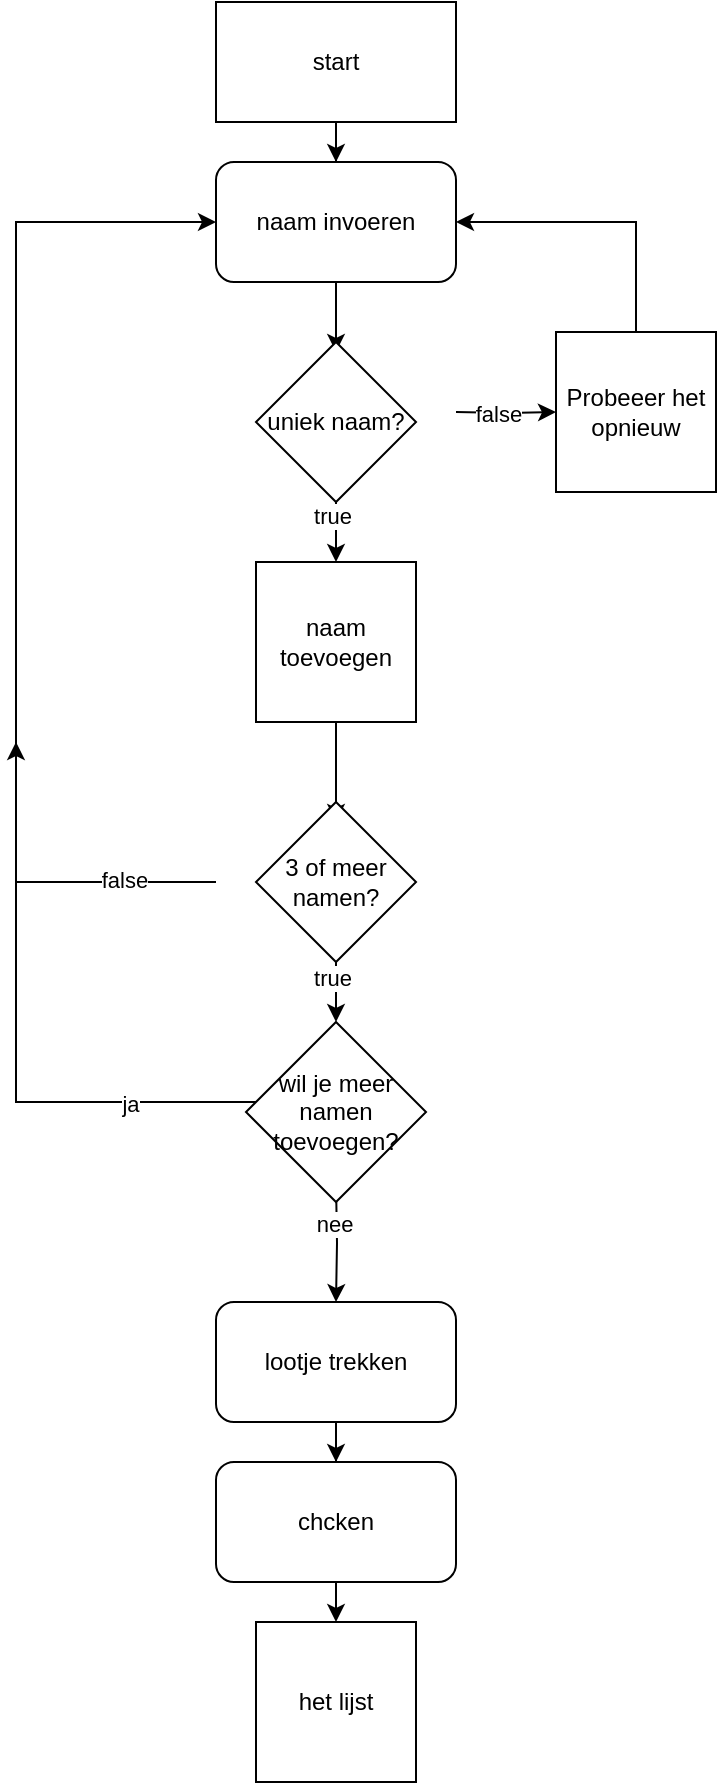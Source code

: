 <mxfile version="23.1.1" type="device">
  <diagram name="Pagina-1" id="nfj_-uKN0z2ZdvL2R3y9">
    <mxGraphModel dx="521" dy="521" grid="1" gridSize="10" guides="1" tooltips="1" connect="1" arrows="1" fold="1" page="1" pageScale="1" pageWidth="1200" pageHeight="1600" math="0" shadow="0">
      <root>
        <mxCell id="0" />
        <mxCell id="1" parent="0" />
        <mxCell id="an3jwR8r5m1eLv54w_Fg-4" value="" style="edgeStyle=orthogonalEdgeStyle;rounded=0;orthogonalLoop=1;jettySize=auto;html=1;" parent="1" source="an3jwR8r5m1eLv54w_Fg-2" target="an3jwR8r5m1eLv54w_Fg-3" edge="1">
          <mxGeometry relative="1" as="geometry" />
        </mxCell>
        <mxCell id="an3jwR8r5m1eLv54w_Fg-2" value="start" style="rounded=0;whiteSpace=wrap;html=1;" parent="1" vertex="1">
          <mxGeometry x="480" y="40" width="120" height="60" as="geometry" />
        </mxCell>
        <mxCell id="an3jwR8r5m1eLv54w_Fg-13" value="" style="edgeStyle=orthogonalEdgeStyle;rounded=0;orthogonalLoop=1;jettySize=auto;html=1;" parent="1" source="an3jwR8r5m1eLv54w_Fg-3" edge="1">
          <mxGeometry relative="1" as="geometry">
            <mxPoint x="540" y="215" as="targetPoint" />
          </mxGeometry>
        </mxCell>
        <mxCell id="an3jwR8r5m1eLv54w_Fg-3" value="naam invoeren" style="rounded=1;whiteSpace=wrap;html=1;" parent="1" vertex="1">
          <mxGeometry x="480" y="120" width="120" height="60" as="geometry" />
        </mxCell>
        <mxCell id="an3jwR8r5m1eLv54w_Fg-9" value="" style="edgeStyle=orthogonalEdgeStyle;rounded=0;orthogonalLoop=1;jettySize=auto;html=1;" parent="1" target="an3jwR8r5m1eLv54w_Fg-7" edge="1">
          <mxGeometry relative="1" as="geometry">
            <mxPoint x="600" y="245" as="sourcePoint" />
          </mxGeometry>
        </mxCell>
        <mxCell id="an3jwR8r5m1eLv54w_Fg-34" value="false" style="edgeLabel;html=1;align=center;verticalAlign=middle;resizable=0;points=[];" parent="an3jwR8r5m1eLv54w_Fg-9" vertex="1" connectable="0">
          <mxGeometry x="-0.192" relative="1" as="geometry">
            <mxPoint as="offset" />
          </mxGeometry>
        </mxCell>
        <mxCell id="an3jwR8r5m1eLv54w_Fg-7" value="Probeeer het opnieuw" style="whiteSpace=wrap;html=1;aspect=fixed;" parent="1" vertex="1">
          <mxGeometry x="650" y="205" width="80" height="80" as="geometry" />
        </mxCell>
        <mxCell id="an3jwR8r5m1eLv54w_Fg-16" value="" style="endArrow=classic;html=1;rounded=0;entryX=1;entryY=0.5;entryDx=0;entryDy=0;exitX=0.5;exitY=0;exitDx=0;exitDy=0;" parent="1" source="an3jwR8r5m1eLv54w_Fg-7" target="an3jwR8r5m1eLv54w_Fg-3" edge="1">
          <mxGeometry width="50" height="50" relative="1" as="geometry">
            <mxPoint x="560" y="260" as="sourcePoint" />
            <mxPoint x="610" y="210" as="targetPoint" />
            <Array as="points">
              <mxPoint x="690" y="150" />
            </Array>
          </mxGeometry>
        </mxCell>
        <mxCell id="an3jwR8r5m1eLv54w_Fg-21" value="" style="edgeStyle=orthogonalEdgeStyle;rounded=0;orthogonalLoop=1;jettySize=auto;html=1;" parent="1" source="an3jwR8r5m1eLv54w_Fg-17" edge="1">
          <mxGeometry relative="1" as="geometry">
            <mxPoint x="540" y="450" as="targetPoint" />
          </mxGeometry>
        </mxCell>
        <mxCell id="an3jwR8r5m1eLv54w_Fg-17" value="naam toevoegen" style="whiteSpace=wrap;html=1;aspect=fixed;" parent="1" vertex="1">
          <mxGeometry x="500" y="320" width="80" height="80" as="geometry" />
        </mxCell>
        <mxCell id="an3jwR8r5m1eLv54w_Fg-18" value="" style="endArrow=classic;html=1;rounded=0;exitX=0.5;exitY=1;exitDx=0;exitDy=0;entryX=0.5;entryY=0;entryDx=0;entryDy=0;" parent="1" target="an3jwR8r5m1eLv54w_Fg-17" edge="1">
          <mxGeometry width="50" height="50" relative="1" as="geometry">
            <mxPoint x="540" y="275" as="sourcePoint" />
            <mxPoint x="610" y="210" as="targetPoint" />
          </mxGeometry>
        </mxCell>
        <mxCell id="an3jwR8r5m1eLv54w_Fg-35" value="true" style="edgeLabel;html=1;align=center;verticalAlign=middle;resizable=0;points=[];" parent="an3jwR8r5m1eLv54w_Fg-18" vertex="1" connectable="0">
          <mxGeometry x="-0.013" y="-2" relative="1" as="geometry">
            <mxPoint as="offset" />
          </mxGeometry>
        </mxCell>
        <mxCell id="an3jwR8r5m1eLv54w_Fg-23" value="" style="endArrow=classic;html=1;rounded=0;entryX=0;entryY=0.5;entryDx=0;entryDy=0;exitX=0;exitY=0.5;exitDx=0;exitDy=0;" parent="1" target="an3jwR8r5m1eLv54w_Fg-3" edge="1">
          <mxGeometry width="50" height="50" relative="1" as="geometry">
            <mxPoint x="480" y="480" as="sourcePoint" />
            <mxPoint x="440" y="480" as="targetPoint" />
            <Array as="points">
              <mxPoint x="380" y="480" />
              <mxPoint x="380" y="150" />
            </Array>
          </mxGeometry>
        </mxCell>
        <mxCell id="an3jwR8r5m1eLv54w_Fg-32" value="false" style="edgeLabel;html=1;align=center;verticalAlign=middle;resizable=0;points=[];" parent="an3jwR8r5m1eLv54w_Fg-23" vertex="1" connectable="0">
          <mxGeometry x="-0.824" y="-1" relative="1" as="geometry">
            <mxPoint as="offset" />
          </mxGeometry>
        </mxCell>
        <mxCell id="an3jwR8r5m1eLv54w_Fg-37" value="" style="edgeStyle=orthogonalEdgeStyle;rounded=0;orthogonalLoop=1;jettySize=auto;html=1;" parent="1" target="an3jwR8r5m1eLv54w_Fg-36" edge="1">
          <mxGeometry relative="1" as="geometry">
            <mxPoint x="540" y="630" as="sourcePoint" />
          </mxGeometry>
        </mxCell>
        <mxCell id="an3jwR8r5m1eLv54w_Fg-38" value="nee" style="edgeLabel;html=1;align=center;verticalAlign=middle;resizable=0;points=[];" parent="an3jwR8r5m1eLv54w_Fg-37" vertex="1" connectable="0">
          <mxGeometry x="-0.305" y="-2" relative="1" as="geometry">
            <mxPoint as="offset" />
          </mxGeometry>
        </mxCell>
        <mxCell id="an3jwR8r5m1eLv54w_Fg-27" value="" style="endArrow=classic;html=1;rounded=0;exitX=0;exitY=0.5;exitDx=0;exitDy=0;" parent="1" edge="1">
          <mxGeometry width="50" height="50" relative="1" as="geometry">
            <mxPoint x="500" y="590" as="sourcePoint" />
            <mxPoint x="380" y="410" as="targetPoint" />
            <Array as="points">
              <mxPoint x="380" y="590" />
            </Array>
          </mxGeometry>
        </mxCell>
        <mxCell id="an3jwR8r5m1eLv54w_Fg-28" value="ja" style="edgeLabel;html=1;align=center;verticalAlign=middle;resizable=0;points=[];" parent="an3jwR8r5m1eLv54w_Fg-27" vertex="1" connectable="0">
          <mxGeometry x="-0.577" y="1" relative="1" as="geometry">
            <mxPoint as="offset" />
          </mxGeometry>
        </mxCell>
        <mxCell id="an3jwR8r5m1eLv54w_Fg-29" value="" style="endArrow=classic;html=1;rounded=0;exitX=0.5;exitY=1;exitDx=0;exitDy=0;entryX=0.5;entryY=0;entryDx=0;entryDy=0;" parent="1" edge="1">
          <mxGeometry width="50" height="50" relative="1" as="geometry">
            <mxPoint x="540" y="510" as="sourcePoint" />
            <mxPoint x="540" y="550" as="targetPoint" />
          </mxGeometry>
        </mxCell>
        <mxCell id="an3jwR8r5m1eLv54w_Fg-33" value="true" style="edgeLabel;html=1;align=center;verticalAlign=middle;resizable=0;points=[];" parent="an3jwR8r5m1eLv54w_Fg-29" vertex="1" connectable="0">
          <mxGeometry x="-0.13" y="-2" relative="1" as="geometry">
            <mxPoint as="offset" />
          </mxGeometry>
        </mxCell>
        <mxCell id="an3jwR8r5m1eLv54w_Fg-40" value="" style="edgeStyle=orthogonalEdgeStyle;rounded=0;orthogonalLoop=1;jettySize=auto;html=1;" parent="1" source="an3jwR8r5m1eLv54w_Fg-36" target="an3jwR8r5m1eLv54w_Fg-39" edge="1">
          <mxGeometry relative="1" as="geometry" />
        </mxCell>
        <mxCell id="an3jwR8r5m1eLv54w_Fg-36" value="lootje trekken" style="rounded=1;whiteSpace=wrap;html=1;" parent="1" vertex="1">
          <mxGeometry x="480" y="690" width="120" height="60" as="geometry" />
        </mxCell>
        <mxCell id="an3jwR8r5m1eLv54w_Fg-39" value="chcken" style="whiteSpace=wrap;html=1;rounded=1;" parent="1" vertex="1">
          <mxGeometry x="480" y="770" width="120" height="60" as="geometry" />
        </mxCell>
        <mxCell id="an3jwR8r5m1eLv54w_Fg-41" value="het lijst" style="whiteSpace=wrap;html=1;aspect=fixed;" parent="1" vertex="1">
          <mxGeometry x="500" y="850" width="80" height="80" as="geometry" />
        </mxCell>
        <mxCell id="an3jwR8r5m1eLv54w_Fg-42" value="" style="endArrow=classic;html=1;rounded=0;exitX=0.5;exitY=1;exitDx=0;exitDy=0;entryX=0.5;entryY=0;entryDx=0;entryDy=0;" parent="1" source="an3jwR8r5m1eLv54w_Fg-39" target="an3jwR8r5m1eLv54w_Fg-41" edge="1">
          <mxGeometry width="50" height="50" relative="1" as="geometry">
            <mxPoint x="940" y="990" as="sourcePoint" />
            <mxPoint x="990" y="940" as="targetPoint" />
          </mxGeometry>
        </mxCell>
        <mxCell id="akipdYYX0LlGUaE673Xb-3" value="uniek naam?" style="rhombus;whiteSpace=wrap;html=1;" vertex="1" parent="1">
          <mxGeometry x="500" y="210" width="80" height="80" as="geometry" />
        </mxCell>
        <mxCell id="akipdYYX0LlGUaE673Xb-4" value="3 of meer namen?" style="rhombus;whiteSpace=wrap;html=1;" vertex="1" parent="1">
          <mxGeometry x="500" y="440" width="80" height="80" as="geometry" />
        </mxCell>
        <mxCell id="akipdYYX0LlGUaE673Xb-5" value="wil je meer namen toevoegen?" style="rhombus;whiteSpace=wrap;html=1;" vertex="1" parent="1">
          <mxGeometry x="495" y="550" width="90" height="90" as="geometry" />
        </mxCell>
      </root>
    </mxGraphModel>
  </diagram>
</mxfile>
